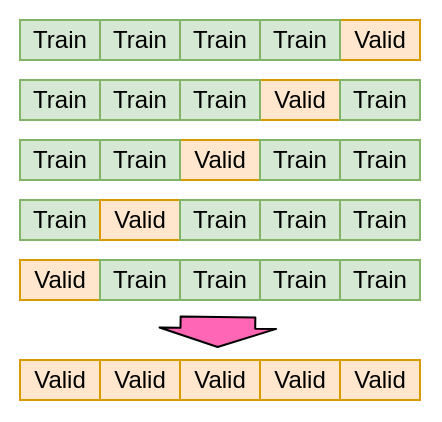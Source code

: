 <mxfile>
    <diagram id="bTwMuKPXgiZliClU28HP" name="Page-1">
        <mxGraphModel dx="418" dy="363" grid="1" gridSize="10" guides="1" tooltips="1" connect="1" arrows="1" fold="1" page="1" pageScale="1" pageWidth="1169" pageHeight="827" math="0" shadow="0">
            <root>
                <mxCell id="0"/>
                <mxCell id="1" parent="0"/>
                <mxCell id="5" value="" style="rounded=0;whiteSpace=wrap;html=1;strokeColor=none;" parent="1" vertex="1">
                    <mxGeometry x="230" y="350" width="220" height="210" as="geometry"/>
                </mxCell>
                <mxCell id="2" value="Train" style="rounded=0;whiteSpace=wrap;html=1;fillColor=#d5e8d4;strokeColor=#82b366;" parent="1" vertex="1">
                    <mxGeometry x="240" y="360" width="40" height="20" as="geometry"/>
                </mxCell>
                <mxCell id="3" value="Valid" style="rounded=0;whiteSpace=wrap;html=1;fillColor=#ffe6cc;strokeColor=#d79b00;" parent="1" vertex="1">
                    <mxGeometry x="400" y="360" width="40" height="20" as="geometry"/>
                </mxCell>
                <mxCell id="6" value="Train" style="rounded=0;whiteSpace=wrap;html=1;fillColor=#d5e8d4;strokeColor=#82b366;" vertex="1" parent="1">
                    <mxGeometry x="280" y="360" width="40" height="20" as="geometry"/>
                </mxCell>
                <mxCell id="7" value="Train" style="rounded=0;whiteSpace=wrap;html=1;fillColor=#d5e8d4;strokeColor=#82b366;" vertex="1" parent="1">
                    <mxGeometry x="320" y="360" width="40" height="20" as="geometry"/>
                </mxCell>
                <mxCell id="8" value="Train" style="rounded=0;whiteSpace=wrap;html=1;fillColor=#d5e8d4;strokeColor=#82b366;" vertex="1" parent="1">
                    <mxGeometry x="360" y="360" width="40" height="20" as="geometry"/>
                </mxCell>
                <mxCell id="10" value="Train" style="rounded=0;whiteSpace=wrap;html=1;fillColor=#d5e8d4;strokeColor=#82b366;" vertex="1" parent="1">
                    <mxGeometry x="240" y="390" width="40" height="20" as="geometry"/>
                </mxCell>
                <mxCell id="11" value="Valid" style="rounded=0;whiteSpace=wrap;html=1;fillColor=#ffe6cc;strokeColor=#d79b00;" vertex="1" parent="1">
                    <mxGeometry x="360" y="390" width="40" height="20" as="geometry"/>
                </mxCell>
                <mxCell id="12" value="Train" style="rounded=0;whiteSpace=wrap;html=1;fillColor=#d5e8d4;strokeColor=#82b366;" vertex="1" parent="1">
                    <mxGeometry x="280" y="390" width="40" height="20" as="geometry"/>
                </mxCell>
                <mxCell id="13" value="Train" style="rounded=0;whiteSpace=wrap;html=1;fillColor=#d5e8d4;strokeColor=#82b366;" vertex="1" parent="1">
                    <mxGeometry x="320" y="390" width="40" height="20" as="geometry"/>
                </mxCell>
                <mxCell id="14" value="Train" style="rounded=0;whiteSpace=wrap;html=1;fillColor=#d5e8d4;strokeColor=#82b366;" vertex="1" parent="1">
                    <mxGeometry x="400" y="390" width="40" height="20" as="geometry"/>
                </mxCell>
                <mxCell id="15" value="Train" style="rounded=0;whiteSpace=wrap;html=1;fillColor=#d5e8d4;strokeColor=#82b366;" vertex="1" parent="1">
                    <mxGeometry x="240" y="420" width="40" height="20" as="geometry"/>
                </mxCell>
                <mxCell id="16" value="Valid" style="rounded=0;whiteSpace=wrap;html=1;fillColor=#ffe6cc;strokeColor=#d79b00;" vertex="1" parent="1">
                    <mxGeometry x="320" y="420" width="40" height="20" as="geometry"/>
                </mxCell>
                <mxCell id="17" value="Train" style="rounded=0;whiteSpace=wrap;html=1;fillColor=#d5e8d4;strokeColor=#82b366;" vertex="1" parent="1">
                    <mxGeometry x="280" y="420" width="40" height="20" as="geometry"/>
                </mxCell>
                <mxCell id="18" value="Train" style="rounded=0;whiteSpace=wrap;html=1;fillColor=#d5e8d4;strokeColor=#82b366;" vertex="1" parent="1">
                    <mxGeometry x="360" y="420" width="40" height="20" as="geometry"/>
                </mxCell>
                <mxCell id="19" value="Train" style="rounded=0;whiteSpace=wrap;html=1;fillColor=#d5e8d4;strokeColor=#82b366;" vertex="1" parent="1">
                    <mxGeometry x="400" y="420" width="40" height="20" as="geometry"/>
                </mxCell>
                <mxCell id="20" value="Train" style="rounded=0;whiteSpace=wrap;html=1;fillColor=#d5e8d4;strokeColor=#82b366;" vertex="1" parent="1">
                    <mxGeometry x="240" y="450" width="40" height="20" as="geometry"/>
                </mxCell>
                <mxCell id="21" value="Valid" style="rounded=0;whiteSpace=wrap;html=1;fillColor=#ffe6cc;strokeColor=#d79b00;" vertex="1" parent="1">
                    <mxGeometry x="280" y="450" width="40" height="20" as="geometry"/>
                </mxCell>
                <mxCell id="22" value="Train" style="rounded=0;whiteSpace=wrap;html=1;fillColor=#d5e8d4;strokeColor=#82b366;" vertex="1" parent="1">
                    <mxGeometry x="400" y="450" width="40" height="20" as="geometry"/>
                </mxCell>
                <mxCell id="23" value="Train" style="rounded=0;whiteSpace=wrap;html=1;fillColor=#d5e8d4;strokeColor=#82b366;" vertex="1" parent="1">
                    <mxGeometry x="320" y="450" width="40" height="20" as="geometry"/>
                </mxCell>
                <mxCell id="24" value="Train" style="rounded=0;whiteSpace=wrap;html=1;fillColor=#d5e8d4;strokeColor=#82b366;" vertex="1" parent="1">
                    <mxGeometry x="360" y="450" width="40" height="20" as="geometry"/>
                </mxCell>
                <mxCell id="25" value="Train" style="rounded=0;whiteSpace=wrap;html=1;fillColor=#d5e8d4;strokeColor=#82b366;" vertex="1" parent="1">
                    <mxGeometry x="400" y="480" width="40" height="20" as="geometry"/>
                </mxCell>
                <mxCell id="26" value="Valid" style="rounded=0;whiteSpace=wrap;html=1;fillColor=#ffe6cc;strokeColor=#d79b00;" vertex="1" parent="1">
                    <mxGeometry x="240" y="480" width="40" height="20" as="geometry"/>
                </mxCell>
                <mxCell id="27" value="Train" style="rounded=0;whiteSpace=wrap;html=1;fillColor=#d5e8d4;strokeColor=#82b366;" vertex="1" parent="1">
                    <mxGeometry x="280" y="480" width="40" height="20" as="geometry"/>
                </mxCell>
                <mxCell id="28" value="Train" style="rounded=0;whiteSpace=wrap;html=1;fillColor=#d5e8d4;strokeColor=#82b366;" vertex="1" parent="1">
                    <mxGeometry x="320" y="480" width="40" height="20" as="geometry"/>
                </mxCell>
                <mxCell id="29" value="Train" style="rounded=0;whiteSpace=wrap;html=1;fillColor=#d5e8d4;strokeColor=#82b366;" vertex="1" parent="1">
                    <mxGeometry x="360" y="480" width="40" height="20" as="geometry"/>
                </mxCell>
                <mxCell id="31" value="Valid" style="rounded=0;whiteSpace=wrap;html=1;fillColor=#ffe6cc;strokeColor=#d79b00;" vertex="1" parent="1">
                    <mxGeometry x="400" y="530" width="40" height="20" as="geometry"/>
                </mxCell>
                <mxCell id="35" value="Valid" style="rounded=0;whiteSpace=wrap;html=1;fillColor=#ffe6cc;strokeColor=#d79b00;" vertex="1" parent="1">
                    <mxGeometry x="240" y="530" width="40" height="20" as="geometry"/>
                </mxCell>
                <mxCell id="36" value="Valid" style="rounded=0;whiteSpace=wrap;html=1;fillColor=#ffe6cc;strokeColor=#d79b00;" vertex="1" parent="1">
                    <mxGeometry x="280" y="530" width="40" height="20" as="geometry"/>
                </mxCell>
                <mxCell id="37" value="Valid" style="rounded=0;whiteSpace=wrap;html=1;fillColor=#ffe6cc;strokeColor=#d79b00;" vertex="1" parent="1">
                    <mxGeometry x="320" y="530" width="40" height="20" as="geometry"/>
                </mxCell>
                <mxCell id="38" value="Valid" style="rounded=0;whiteSpace=wrap;html=1;fillColor=#ffe6cc;strokeColor=#d79b00;" vertex="1" parent="1">
                    <mxGeometry x="360" y="530" width="40" height="20" as="geometry"/>
                </mxCell>
                <mxCell id="39" value="" style="shape=flexArrow;endArrow=classic;html=1;width=37.358;endSize=2.8;fillColor=#FF66B3;" edge="1" parent="1">
                    <mxGeometry width="50" height="50" relative="1" as="geometry">
                        <mxPoint x="339" y="508" as="sourcePoint"/>
                        <mxPoint x="338.81" y="524" as="targetPoint"/>
                    </mxGeometry>
                </mxCell>
            </root>
        </mxGraphModel>
    </diagram>
</mxfile>